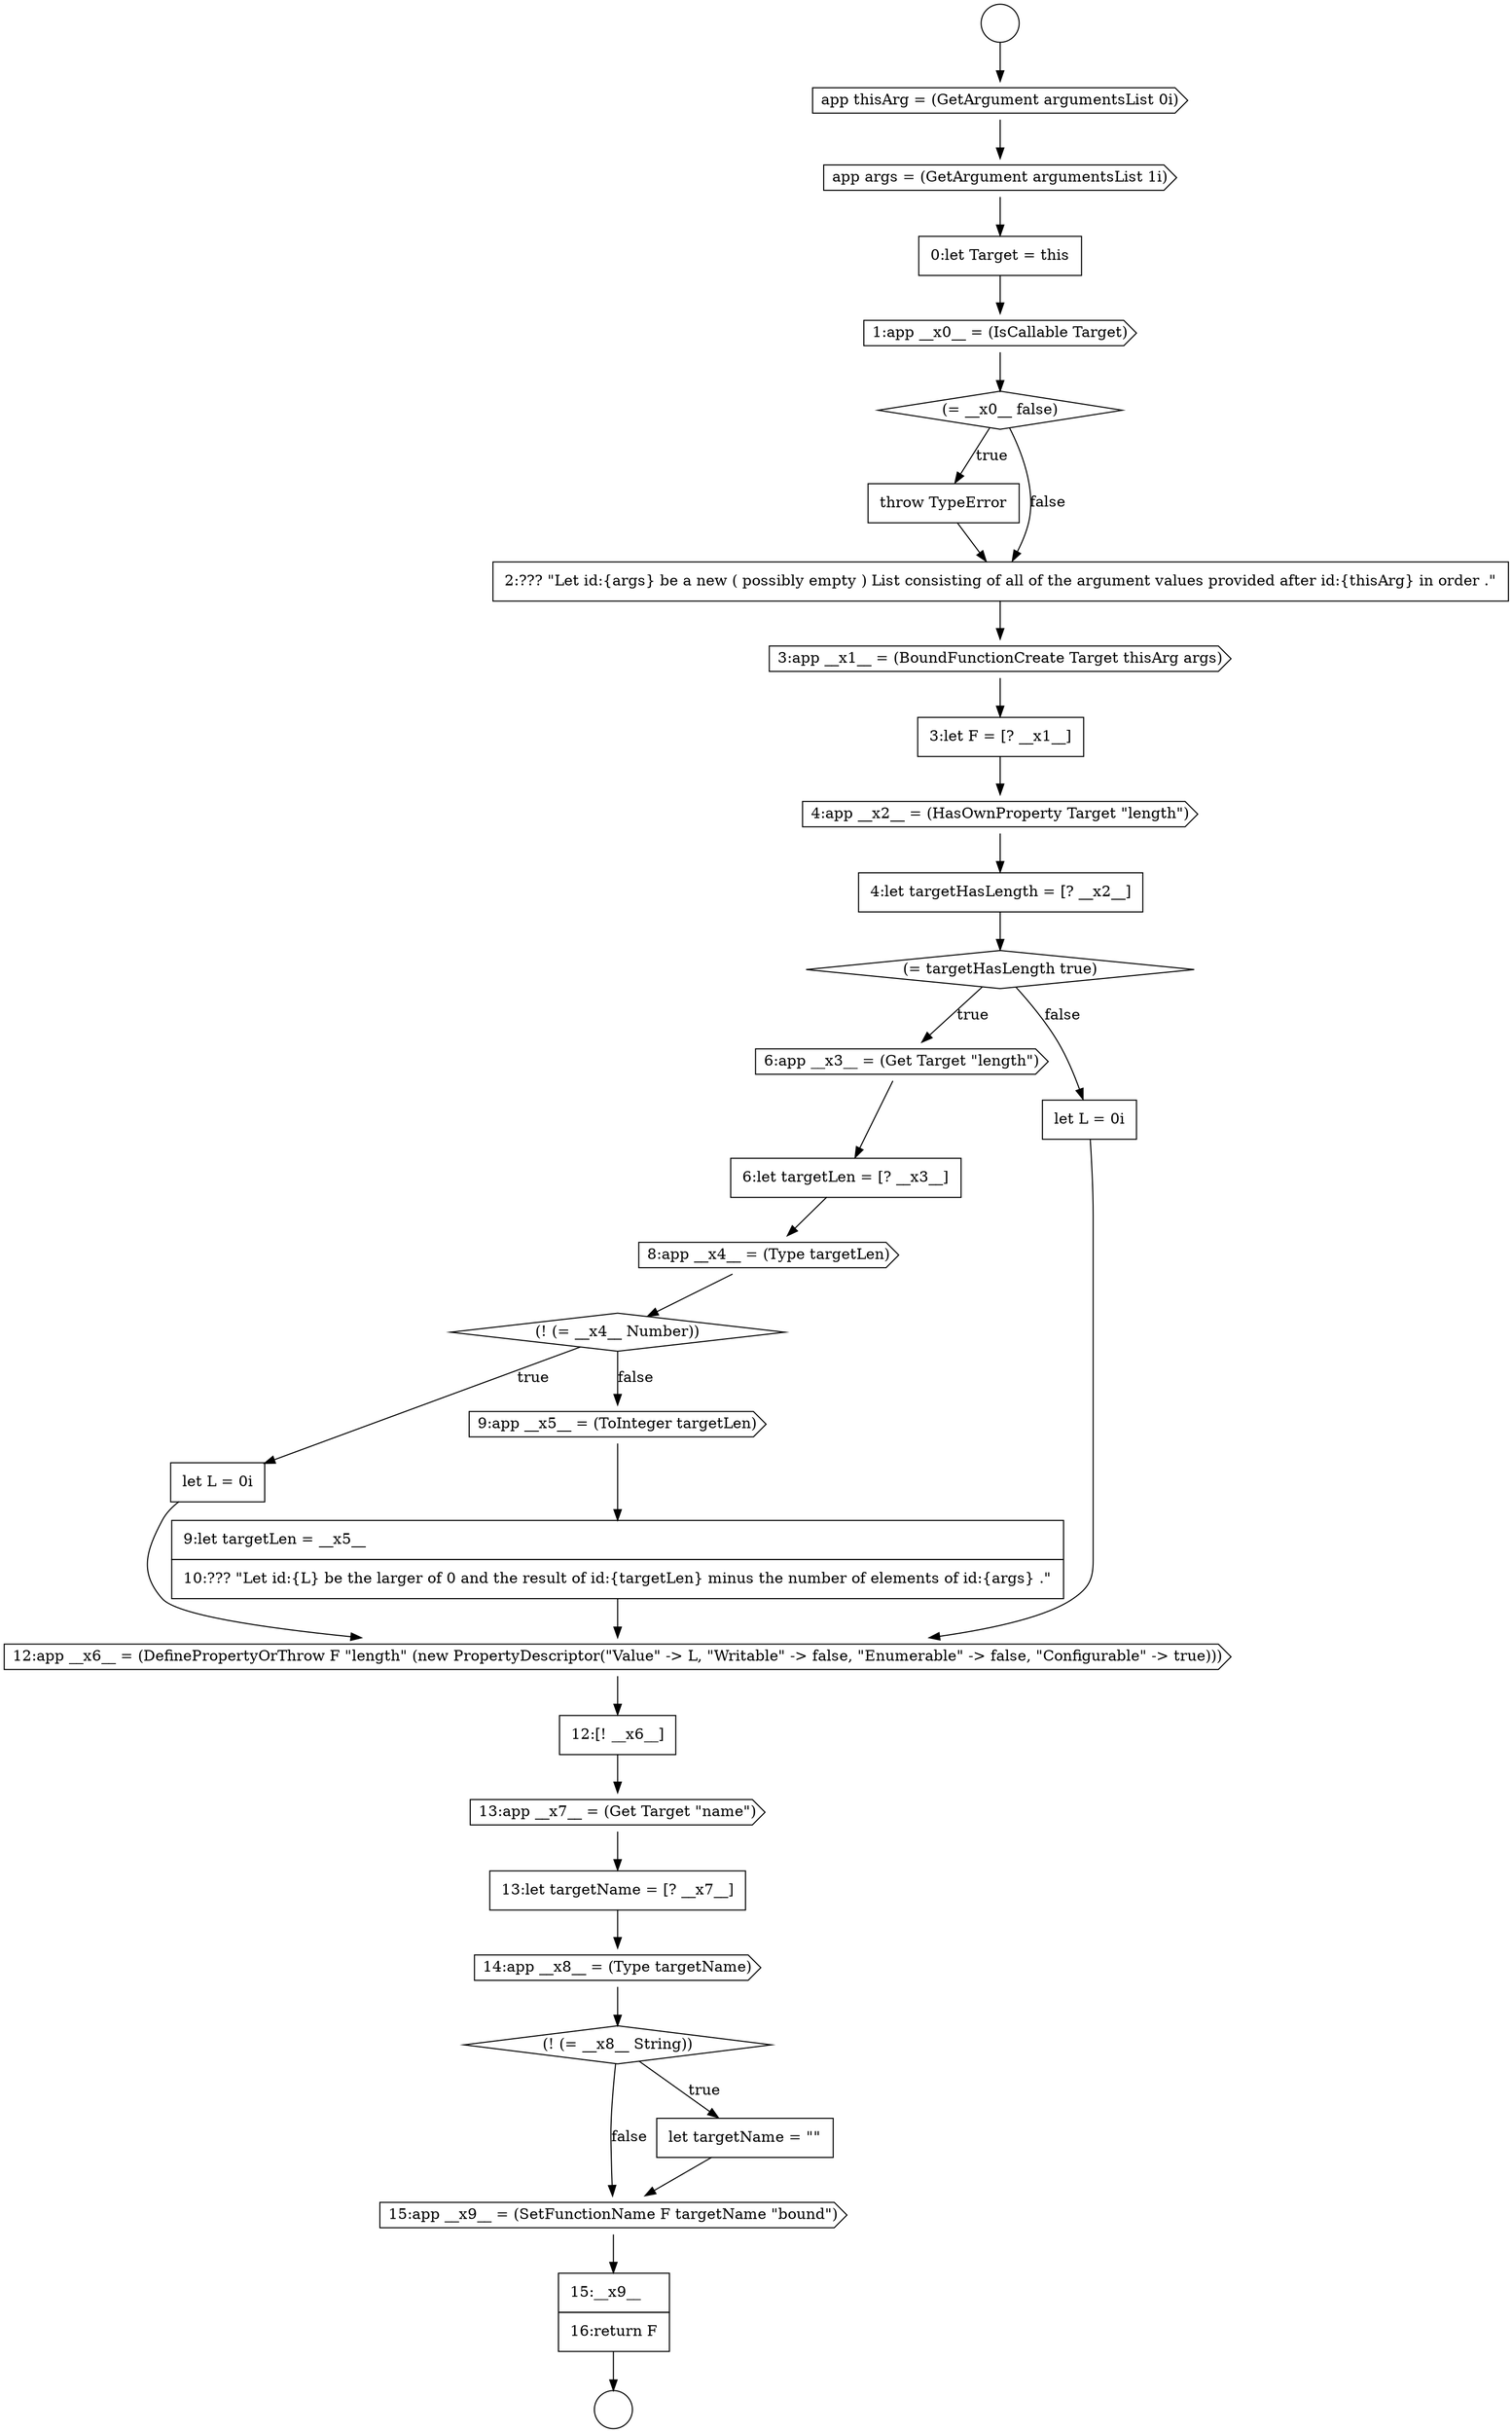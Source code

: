 digraph {
  node11043 [shape=cds, label=<<font color="black">6:app __x3__ = (Get Target &quot;length&quot;)</font>> color="black" fillcolor="white" style=filled]
  node11036 [shape=none, margin=0, label=<<font color="black">
    <table border="0" cellborder="1" cellspacing="0" cellpadding="10">
      <tr><td align="left">throw TypeError</td></tr>
    </table>
  </font>> color="black" fillcolor="white" style=filled]
  node11047 [shape=none, margin=0, label=<<font color="black">
    <table border="0" cellborder="1" cellspacing="0" cellpadding="10">
      <tr><td align="left">let L = 0i</td></tr>
    </table>
  </font>> color="black" fillcolor="white" style=filled]
  node11032 [shape=cds, label=<<font color="black">app args = (GetArgument argumentsList 1i)</font>> color="black" fillcolor="white" style=filled]
  node11037 [shape=none, margin=0, label=<<font color="black">
    <table border="0" cellborder="1" cellspacing="0" cellpadding="10">
      <tr><td align="left">2:??? &quot;Let id:{args} be a new ( possibly empty ) List consisting of all of the argument values provided after id:{thisArg} in order .&quot;</td></tr>
    </table>
  </font>> color="black" fillcolor="white" style=filled]
  node11042 [shape=diamond, label=<<font color="black">(= targetHasLength true)</font>> color="black" fillcolor="white" style=filled]
  node11046 [shape=diamond, label=<<font color="black">(! (= __x4__ Number))</font>> color="black" fillcolor="white" style=filled]
  node11052 [shape=none, margin=0, label=<<font color="black">
    <table border="0" cellborder="1" cellspacing="0" cellpadding="10">
      <tr><td align="left">12:[! __x6__]</td></tr>
    </table>
  </font>> color="black" fillcolor="white" style=filled]
  node11031 [shape=cds, label=<<font color="black">app thisArg = (GetArgument argumentsList 0i)</font>> color="black" fillcolor="white" style=filled]
  node11033 [shape=none, margin=0, label=<<font color="black">
    <table border="0" cellborder="1" cellspacing="0" cellpadding="10">
      <tr><td align="left">0:let Target = this</td></tr>
    </table>
  </font>> color="black" fillcolor="white" style=filled]
  node11041 [shape=none, margin=0, label=<<font color="black">
    <table border="0" cellborder="1" cellspacing="0" cellpadding="10">
      <tr><td align="left">4:let targetHasLength = [? __x2__]</td></tr>
    </table>
  </font>> color="black" fillcolor="white" style=filled]
  node11030 [shape=circle label=" " color="black" fillcolor="white" style=filled]
  node11045 [shape=cds, label=<<font color="black">8:app __x4__ = (Type targetLen)</font>> color="black" fillcolor="white" style=filled]
  node11044 [shape=none, margin=0, label=<<font color="black">
    <table border="0" cellborder="1" cellspacing="0" cellpadding="10">
      <tr><td align="left">6:let targetLen = [? __x3__]</td></tr>
    </table>
  </font>> color="black" fillcolor="white" style=filled]
  node11039 [shape=none, margin=0, label=<<font color="black">
    <table border="0" cellborder="1" cellspacing="0" cellpadding="10">
      <tr><td align="left">3:let F = [? __x1__]</td></tr>
    </table>
  </font>> color="black" fillcolor="white" style=filled]
  node11035 [shape=diamond, label=<<font color="black">(= __x0__ false)</font>> color="black" fillcolor="white" style=filled]
  node11050 [shape=none, margin=0, label=<<font color="black">
    <table border="0" cellborder="1" cellspacing="0" cellpadding="10">
      <tr><td align="left">let L = 0i</td></tr>
    </table>
  </font>> color="black" fillcolor="white" style=filled]
  node11048 [shape=cds, label=<<font color="black">9:app __x5__ = (ToInteger targetLen)</font>> color="black" fillcolor="white" style=filled]
  node11029 [shape=circle label=" " color="black" fillcolor="white" style=filled]
  node11058 [shape=cds, label=<<font color="black">15:app __x9__ = (SetFunctionName F targetName &quot;bound&quot;)</font>> color="black" fillcolor="white" style=filled]
  node11055 [shape=cds, label=<<font color="black">14:app __x8__ = (Type targetName)</font>> color="black" fillcolor="white" style=filled]
  node11051 [shape=cds, label=<<font color="black">12:app __x6__ = (DefinePropertyOrThrow F &quot;length&quot; (new PropertyDescriptor(&quot;Value&quot; -&gt; L, &quot;Writable&quot; -&gt; false, &quot;Enumerable&quot; -&gt; false, &quot;Configurable&quot; -&gt; true)))</font>> color="black" fillcolor="white" style=filled]
  node11040 [shape=cds, label=<<font color="black">4:app __x2__ = (HasOwnProperty Target &quot;length&quot;)</font>> color="black" fillcolor="white" style=filled]
  node11056 [shape=diamond, label=<<font color="black">(! (= __x8__ String))</font>> color="black" fillcolor="white" style=filled]
  node11057 [shape=none, margin=0, label=<<font color="black">
    <table border="0" cellborder="1" cellspacing="0" cellpadding="10">
      <tr><td align="left">let targetName = &quot;&quot;</td></tr>
    </table>
  </font>> color="black" fillcolor="white" style=filled]
  node11053 [shape=cds, label=<<font color="black">13:app __x7__ = (Get Target &quot;name&quot;)</font>> color="black" fillcolor="white" style=filled]
  node11038 [shape=cds, label=<<font color="black">3:app __x1__ = (BoundFunctionCreate Target thisArg args)</font>> color="black" fillcolor="white" style=filled]
  node11034 [shape=cds, label=<<font color="black">1:app __x0__ = (IsCallable Target)</font>> color="black" fillcolor="white" style=filled]
  node11049 [shape=none, margin=0, label=<<font color="black">
    <table border="0" cellborder="1" cellspacing="0" cellpadding="10">
      <tr><td align="left">9:let targetLen = __x5__</td></tr>
      <tr><td align="left">10:??? &quot;Let id:{L} be the larger of 0 and the result of id:{targetLen} minus the number of elements of id:{args} .&quot;</td></tr>
    </table>
  </font>> color="black" fillcolor="white" style=filled]
  node11054 [shape=none, margin=0, label=<<font color="black">
    <table border="0" cellborder="1" cellspacing="0" cellpadding="10">
      <tr><td align="left">13:let targetName = [? __x7__]</td></tr>
    </table>
  </font>> color="black" fillcolor="white" style=filled]
  node11059 [shape=none, margin=0, label=<<font color="black">
    <table border="0" cellborder="1" cellspacing="0" cellpadding="10">
      <tr><td align="left">15:__x9__</td></tr>
      <tr><td align="left">16:return F</td></tr>
    </table>
  </font>> color="black" fillcolor="white" style=filled]
  node11056 -> node11057 [label=<<font color="black">true</font>> color="black"]
  node11056 -> node11058 [label=<<font color="black">false</font>> color="black"]
  node11054 -> node11055 [ color="black"]
  node11042 -> node11043 [label=<<font color="black">true</font>> color="black"]
  node11042 -> node11050 [label=<<font color="black">false</font>> color="black"]
  node11032 -> node11033 [ color="black"]
  node11052 -> node11053 [ color="black"]
  node11033 -> node11034 [ color="black"]
  node11053 -> node11054 [ color="black"]
  node11039 -> node11040 [ color="black"]
  node11044 -> node11045 [ color="black"]
  node11049 -> node11051 [ color="black"]
  node11034 -> node11035 [ color="black"]
  node11046 -> node11047 [label=<<font color="black">true</font>> color="black"]
  node11046 -> node11048 [label=<<font color="black">false</font>> color="black"]
  node11035 -> node11036 [label=<<font color="black">true</font>> color="black"]
  node11035 -> node11037 [label=<<font color="black">false</font>> color="black"]
  node11047 -> node11051 [ color="black"]
  node11031 -> node11032 [ color="black"]
  node11038 -> node11039 [ color="black"]
  node11059 -> node11030 [ color="black"]
  node11036 -> node11037 [ color="black"]
  node11041 -> node11042 [ color="black"]
  node11055 -> node11056 [ color="black"]
  node11045 -> node11046 [ color="black"]
  node11029 -> node11031 [ color="black"]
  node11048 -> node11049 [ color="black"]
  node11058 -> node11059 [ color="black"]
  node11050 -> node11051 [ color="black"]
  node11057 -> node11058 [ color="black"]
  node11043 -> node11044 [ color="black"]
  node11051 -> node11052 [ color="black"]
  node11040 -> node11041 [ color="black"]
  node11037 -> node11038 [ color="black"]
}
